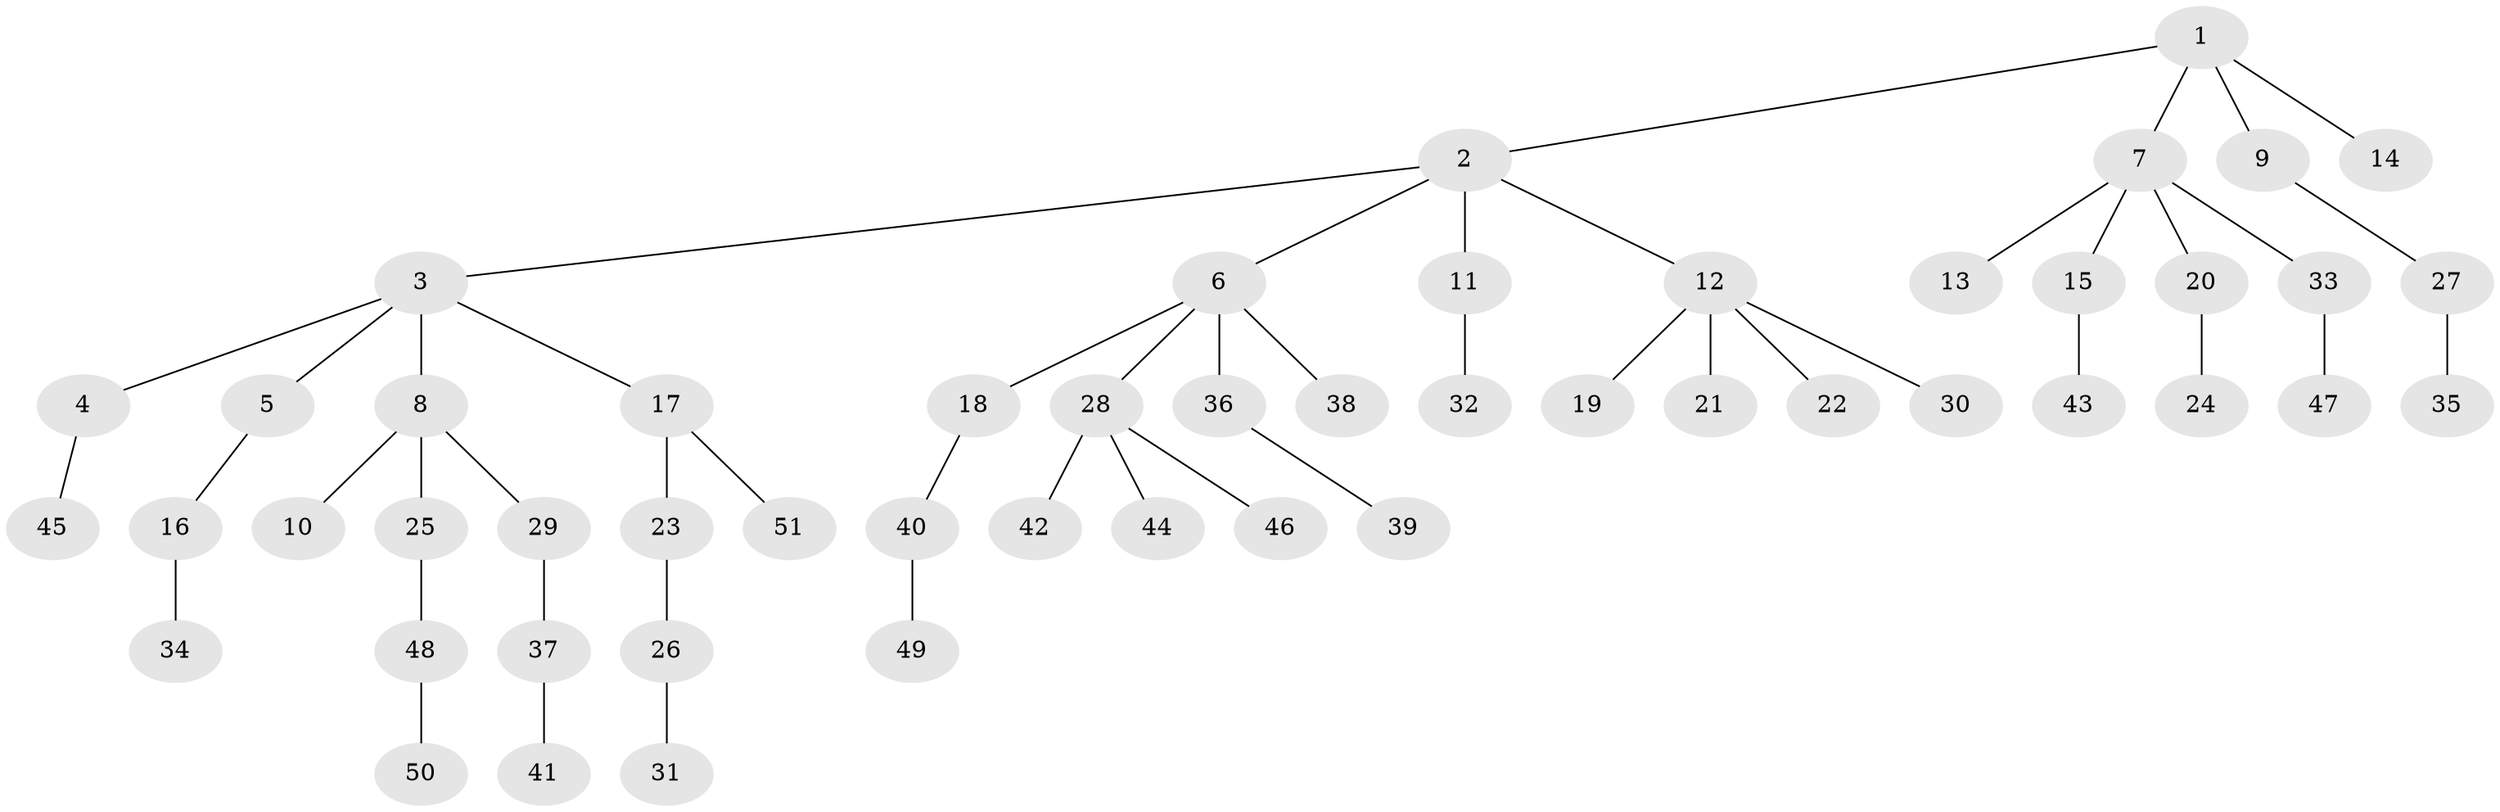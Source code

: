 // coarse degree distribution, {3: 0.09375, 8: 0.03125, 5: 0.03125, 2: 0.125, 4: 0.09375, 1: 0.625}
// Generated by graph-tools (version 1.1) at 2025/52/02/27/25 19:52:13]
// undirected, 51 vertices, 50 edges
graph export_dot {
graph [start="1"]
  node [color=gray90,style=filled];
  1;
  2;
  3;
  4;
  5;
  6;
  7;
  8;
  9;
  10;
  11;
  12;
  13;
  14;
  15;
  16;
  17;
  18;
  19;
  20;
  21;
  22;
  23;
  24;
  25;
  26;
  27;
  28;
  29;
  30;
  31;
  32;
  33;
  34;
  35;
  36;
  37;
  38;
  39;
  40;
  41;
  42;
  43;
  44;
  45;
  46;
  47;
  48;
  49;
  50;
  51;
  1 -- 2;
  1 -- 7;
  1 -- 9;
  1 -- 14;
  2 -- 3;
  2 -- 6;
  2 -- 11;
  2 -- 12;
  3 -- 4;
  3 -- 5;
  3 -- 8;
  3 -- 17;
  4 -- 45;
  5 -- 16;
  6 -- 18;
  6 -- 28;
  6 -- 36;
  6 -- 38;
  7 -- 13;
  7 -- 15;
  7 -- 20;
  7 -- 33;
  8 -- 10;
  8 -- 25;
  8 -- 29;
  9 -- 27;
  11 -- 32;
  12 -- 19;
  12 -- 21;
  12 -- 22;
  12 -- 30;
  15 -- 43;
  16 -- 34;
  17 -- 23;
  17 -- 51;
  18 -- 40;
  20 -- 24;
  23 -- 26;
  25 -- 48;
  26 -- 31;
  27 -- 35;
  28 -- 42;
  28 -- 44;
  28 -- 46;
  29 -- 37;
  33 -- 47;
  36 -- 39;
  37 -- 41;
  40 -- 49;
  48 -- 50;
}
